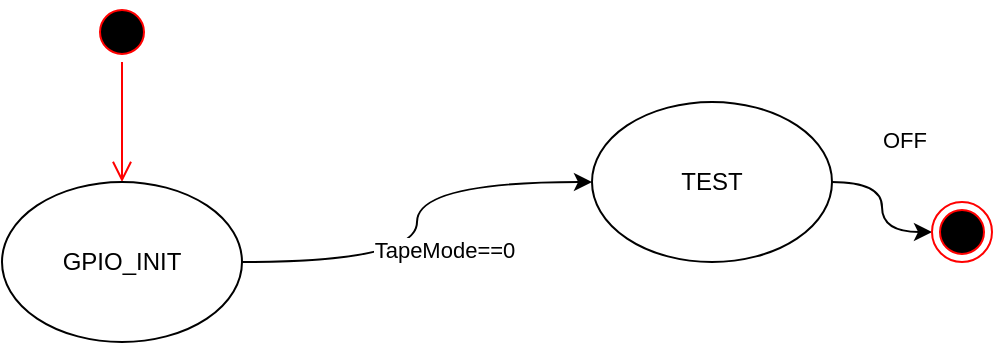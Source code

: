 <mxfile version="14.7.3" type="github">
  <diagram id="Atz1W0CRoMBBF4O2BLdK" name="Page-1">
    <mxGraphModel dx="942" dy="2232" grid="1" gridSize="10" guides="1" tooltips="1" connect="1" arrows="1" fold="1" page="1" pageScale="1" pageWidth="850" pageHeight="1100" math="0" shadow="0">
      <root>
        <mxCell id="0" />
        <mxCell id="1" parent="0" />
        <mxCell id="073xKt3hZouUarfqHh4o-1" value="" style="ellipse;html=1;shape=startState;fillColor=#000000;strokeColor=#ff0000;" vertex="1" parent="1">
          <mxGeometry x="330" y="80" width="30" height="30" as="geometry" />
        </mxCell>
        <mxCell id="073xKt3hZouUarfqHh4o-2" value="" style="edgeStyle=orthogonalEdgeStyle;html=1;verticalAlign=bottom;endArrow=open;endSize=8;strokeColor=#ff0000;" edge="1" source="073xKt3hZouUarfqHh4o-1" parent="1">
          <mxGeometry relative="1" as="geometry">
            <mxPoint x="345" y="170" as="targetPoint" />
          </mxGeometry>
        </mxCell>
        <mxCell id="073xKt3hZouUarfqHh4o-7" style="edgeStyle=orthogonalEdgeStyle;rounded=0;orthogonalLoop=1;jettySize=auto;html=1;curved=1;" edge="1" parent="1" source="073xKt3hZouUarfqHh4o-3" target="073xKt3hZouUarfqHh4o-4">
          <mxGeometry relative="1" as="geometry" />
        </mxCell>
        <mxCell id="073xKt3hZouUarfqHh4o-8" value="TapeMode==0" style="edgeLabel;html=1;align=center;verticalAlign=middle;resizable=0;points=[];" vertex="1" connectable="0" parent="073xKt3hZouUarfqHh4o-7">
          <mxGeometry x="-0.131" y="-13" relative="1" as="geometry">
            <mxPoint as="offset" />
          </mxGeometry>
        </mxCell>
        <mxCell id="073xKt3hZouUarfqHh4o-3" value="GPIO_INIT" style="ellipse;whiteSpace=wrap;html=1;" vertex="1" parent="1">
          <mxGeometry x="285" y="170" width="120" height="80" as="geometry" />
        </mxCell>
        <mxCell id="073xKt3hZouUarfqHh4o-10" value="" style="edgeStyle=orthogonalEdgeStyle;curved=1;rounded=0;orthogonalLoop=1;jettySize=auto;html=1;" edge="1" parent="1" source="073xKt3hZouUarfqHh4o-4" target="073xKt3hZouUarfqHh4o-9">
          <mxGeometry relative="1" as="geometry" />
        </mxCell>
        <mxCell id="073xKt3hZouUarfqHh4o-11" value="OFF" style="edgeLabel;html=1;align=center;verticalAlign=middle;resizable=0;points=[];" vertex="1" connectable="0" parent="073xKt3hZouUarfqHh4o-10">
          <mxGeometry x="-0.312" y="8" relative="1" as="geometry">
            <mxPoint x="3" y="-22" as="offset" />
          </mxGeometry>
        </mxCell>
        <mxCell id="073xKt3hZouUarfqHh4o-4" value="TEST" style="ellipse;whiteSpace=wrap;html=1;" vertex="1" parent="1">
          <mxGeometry x="580" y="130" width="120" height="80" as="geometry" />
        </mxCell>
        <mxCell id="073xKt3hZouUarfqHh4o-9" value="" style="ellipse;html=1;shape=endState;fillColor=#000000;strokeColor=#ff0000;" vertex="1" parent="1">
          <mxGeometry x="750" y="180" width="30" height="30" as="geometry" />
        </mxCell>
      </root>
    </mxGraphModel>
  </diagram>
</mxfile>
